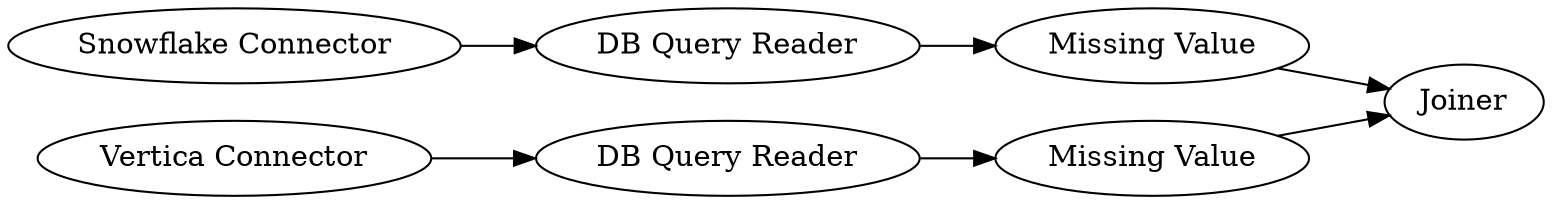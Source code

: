 digraph {
	4 -> 3
	7 -> 3
	5 -> 6
	1 -> 2
	6 -> 7
	2 -> 4
	5 [label="Snowflake Connector"]
	1 [label="Vertica Connector"]
	7 [label="Missing Value"]
	4 [label="Missing Value"]
	6 [label="DB Query Reader"]
	3 [label=Joiner]
	2 [label="DB Query Reader"]
	rankdir=LR
}
